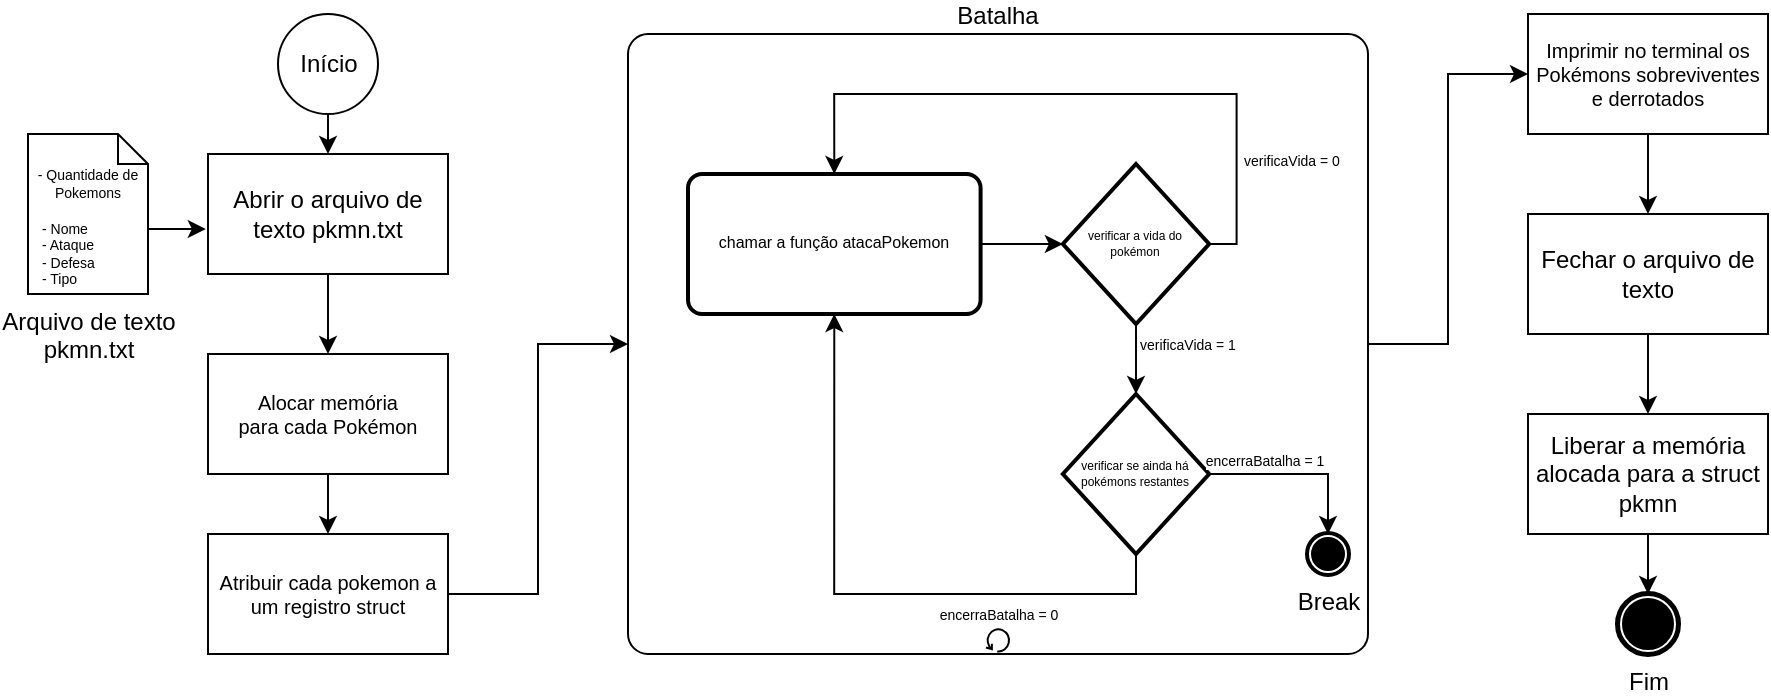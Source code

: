 <mxfile version="24.6.4" type="github">
  <diagram name="Page-1" id="c7488fd3-1785-93aa-aadb-54a6760d102a">
    <mxGraphModel dx="1956" dy="1797" grid="1" gridSize="10" guides="1" tooltips="1" connect="1" arrows="1" fold="1" page="1" pageScale="1" pageWidth="1100" pageHeight="850" background="none" math="0" shadow="0">
      <root>
        <mxCell id="0" />
        <mxCell id="1" parent="0" />
        <mxCell id="7IbEP6XDwnNeJwE3PP2S-37" style="edgeStyle=orthogonalEdgeStyle;rounded=0;orthogonalLoop=1;jettySize=auto;html=1;exitX=0.5;exitY=1;exitDx=0;exitDy=0;exitPerimeter=0;entryX=0.5;entryY=0;entryDx=0;entryDy=0;" edge="1" parent="1" source="7IbEP6XDwnNeJwE3PP2S-6" target="7IbEP6XDwnNeJwE3PP2S-34">
          <mxGeometry relative="1" as="geometry" />
        </mxCell>
        <mxCell id="7IbEP6XDwnNeJwE3PP2S-6" value="Início" style="points=[[0.145,0.145,0],[0.5,0,0],[0.855,0.145,0],[1,0.5,0],[0.855,0.855,0],[0.5,1,0],[0.145,0.855,0],[0,0.5,0]];shape=mxgraph.bpmn.event;html=1;verticalLabelPosition=middle;labelBackgroundColor=#ffffff;verticalAlign=middle;align=center;perimeter=ellipsePerimeter;outlineConnect=0;aspect=fixed;outline=standard;symbol=general;labelPosition=center;" vertex="1" parent="1">
          <mxGeometry x="145" y="-820" width="50" height="50" as="geometry" />
        </mxCell>
        <mxCell id="7IbEP6XDwnNeJwE3PP2S-17" value="Arquivo de texto&lt;div&gt;pkmn.txt&lt;/div&gt;" style="shape=mxgraph.bpmn.data;labelPosition=center;verticalLabelPosition=bottom;align=center;verticalAlign=top;size=15;html=1;" vertex="1" parent="1">
          <mxGeometry x="20" y="-760" width="60" height="80" as="geometry" />
        </mxCell>
        <mxCell id="7IbEP6XDwnNeJwE3PP2S-38" style="edgeStyle=orthogonalEdgeStyle;rounded=0;orthogonalLoop=1;jettySize=auto;html=1;exitX=0.5;exitY=1;exitDx=0;exitDy=0;entryX=0.5;entryY=0;entryDx=0;entryDy=0;" edge="1" parent="1" source="7IbEP6XDwnNeJwE3PP2S-20" target="7IbEP6XDwnNeJwE3PP2S-32">
          <mxGeometry relative="1" as="geometry" />
        </mxCell>
        <mxCell id="7IbEP6XDwnNeJwE3PP2S-20" value="Alocar memória&lt;div style=&quot;font-size: 10px;&quot;&gt;para cada Pokémon&lt;/div&gt;" style="whiteSpace=wrap;html=1;fontSize=10;" vertex="1" parent="1">
          <mxGeometry x="110" y="-650" width="120" height="60" as="geometry" />
        </mxCell>
        <mxCell id="7IbEP6XDwnNeJwE3PP2S-29" value="&lt;font style=&quot;font-size: 7px;&quot;&gt;- Quantidade de Pokemons&lt;/font&gt;" style="text;html=1;strokeColor=none;fillColor=none;align=center;verticalAlign=middle;whiteSpace=wrap;rounded=0;fontSize=7;" vertex="1" parent="1">
          <mxGeometry x="20" y="-750" width="60" height="30" as="geometry" />
        </mxCell>
        <mxCell id="7IbEP6XDwnNeJwE3PP2S-31" value="- Nome&lt;div style=&quot;font-size: 7px;&quot;&gt;- Ataque&lt;/div&gt;&lt;div style=&quot;font-size: 7px;&quot;&gt;- Defesa&lt;/div&gt;&lt;div style=&quot;font-size: 7px;&quot;&gt;- Tipo&lt;/div&gt;" style="text;html=1;strokeColor=none;fillColor=none;align=left;verticalAlign=middle;whiteSpace=wrap;rounded=0;fontSize=7;" vertex="1" parent="1">
          <mxGeometry x="25" y="-710" width="40" height="20" as="geometry" />
        </mxCell>
        <mxCell id="7IbEP6XDwnNeJwE3PP2S-32" value="Atribuir cada pokemon a um registro struct" style="whiteSpace=wrap;html=1;fontSize=10;" vertex="1" parent="1">
          <mxGeometry x="110" y="-560" width="120" height="60" as="geometry" />
        </mxCell>
        <mxCell id="7IbEP6XDwnNeJwE3PP2S-36" style="edgeStyle=orthogonalEdgeStyle;rounded=0;orthogonalLoop=1;jettySize=auto;html=1;exitX=0.5;exitY=1;exitDx=0;exitDy=0;entryX=0.5;entryY=0;entryDx=0;entryDy=0;" edge="1" parent="1" source="7IbEP6XDwnNeJwE3PP2S-34" target="7IbEP6XDwnNeJwE3PP2S-20">
          <mxGeometry relative="1" as="geometry" />
        </mxCell>
        <mxCell id="7IbEP6XDwnNeJwE3PP2S-34" value="Abrir o arquivo de texto pkmn.txt" style="whiteSpace=wrap;html=1;labelBackgroundColor=#ffffff;" vertex="1" parent="1">
          <mxGeometry x="110" y="-750" width="120" height="60" as="geometry" />
        </mxCell>
        <mxCell id="7IbEP6XDwnNeJwE3PP2S-42" style="edgeStyle=orthogonalEdgeStyle;rounded=0;orthogonalLoop=1;jettySize=auto;html=1;exitX=0;exitY=0;exitDx=60.0;exitDy=47.5;exitPerimeter=0;entryX=-0.009;entryY=0.63;entryDx=0;entryDy=0;entryPerimeter=0;" edge="1" parent="1" source="7IbEP6XDwnNeJwE3PP2S-17" target="7IbEP6XDwnNeJwE3PP2S-34">
          <mxGeometry relative="1" as="geometry" />
        </mxCell>
        <mxCell id="7IbEP6XDwnNeJwE3PP2S-106" value="" style="edgeStyle=orthogonalEdgeStyle;rounded=0;orthogonalLoop=1;jettySize=auto;html=1;" edge="1" parent="1" source="7IbEP6XDwnNeJwE3PP2S-82" target="7IbEP6XDwnNeJwE3PP2S-105">
          <mxGeometry relative="1" as="geometry" />
        </mxCell>
        <mxCell id="7IbEP6XDwnNeJwE3PP2S-82" value="Batalha" style="points=[[0.25,0,0],[0.5,0,0],[0.75,0,0],[1,0.25,0],[1,0.5,0],[1,0.75,0],[0.75,1,0],[0.5,1,0],[0.25,1,0],[0,0.75,0],[0,0.5,0],[0,0.25,0]];shape=mxgraph.bpmn.task;whiteSpace=wrap;rectStyle=rounded;size=10;html=1;container=1;expand=0;collapsible=0;taskMarker=abstract;isLoopStandard=1;labelPosition=center;verticalLabelPosition=top;align=center;verticalAlign=bottom;" vertex="1" parent="1">
          <mxGeometry x="320" y="-810" width="370" height="310" as="geometry" />
        </mxCell>
        <mxCell id="7IbEP6XDwnNeJwE3PP2S-97" style="edgeStyle=orthogonalEdgeStyle;rounded=0;orthogonalLoop=1;jettySize=auto;html=1;exitX=1;exitY=0.5;exitDx=0;exitDy=0;entryX=0;entryY=0.5;entryDx=0;entryDy=0;" edge="1" parent="7IbEP6XDwnNeJwE3PP2S-82" source="7IbEP6XDwnNeJwE3PP2S-98" target="7IbEP6XDwnNeJwE3PP2S-103">
          <mxGeometry relative="1" as="geometry" />
        </mxCell>
        <mxCell id="7IbEP6XDwnNeJwE3PP2S-98" value="&lt;font style=&quot;font-size: 8px;&quot;&gt;chamar a função atacaPokemon&lt;/font&gt;" style="rounded=1;whiteSpace=wrap;html=1;absoluteArcSize=1;arcSize=14;strokeWidth=2;labelPosition=center;verticalLabelPosition=middle;align=center;verticalAlign=middle;spacingTop=-5;fontStyle=0" vertex="1" parent="7IbEP6XDwnNeJwE3PP2S-82">
          <mxGeometry x="30.003" y="70" width="146.286" height="70" as="geometry" />
        </mxCell>
        <mxCell id="7IbEP6XDwnNeJwE3PP2S-99" style="edgeStyle=orthogonalEdgeStyle;rounded=0;orthogonalLoop=1;jettySize=auto;html=1;exitX=0.5;exitY=1;exitDx=0;exitDy=0;entryX=0.5;entryY=1;entryDx=0;entryDy=0;" edge="1" parent="7IbEP6XDwnNeJwE3PP2S-82" source="7IbEP6XDwnNeJwE3PP2S-100" target="7IbEP6XDwnNeJwE3PP2S-98">
          <mxGeometry relative="1" as="geometry" />
        </mxCell>
        <mxCell id="7IbEP6XDwnNeJwE3PP2S-115" value="encerraBatalha = 0" style="edgeLabel;html=1;align=center;verticalAlign=top;resizable=0;points=[];fontSize=7;labelPosition=center;verticalLabelPosition=bottom;" vertex="1" connectable="0" parent="7IbEP6XDwnNeJwE3PP2S-99">
          <mxGeometry x="-0.423" relative="1" as="geometry">
            <mxPoint as="offset" />
          </mxGeometry>
        </mxCell>
        <mxCell id="7IbEP6XDwnNeJwE3PP2S-100" value="&lt;span style=&quot;font-size: 6px;&quot;&gt;verificar se ainda há pokémons restantes&lt;/span&gt;" style="rhombus;whiteSpace=wrap;html=1;strokeWidth=2;spacingTop=0;fontSize=6;" vertex="1" parent="7IbEP6XDwnNeJwE3PP2S-82">
          <mxGeometry x="217.431" y="179.995" width="73.143" height="80" as="geometry" />
        </mxCell>
        <mxCell id="7IbEP6XDwnNeJwE3PP2S-101" style="edgeStyle=orthogonalEdgeStyle;rounded=0;orthogonalLoop=1;jettySize=auto;html=1;exitX=1;exitY=0.5;exitDx=0;exitDy=0;entryX=0.5;entryY=0;entryDx=0;entryDy=0;" edge="1" parent="7IbEP6XDwnNeJwE3PP2S-82" source="7IbEP6XDwnNeJwE3PP2S-103" target="7IbEP6XDwnNeJwE3PP2S-98">
          <mxGeometry relative="1" as="geometry">
            <Array as="points">
              <mxPoint x="304.289" y="105" />
              <mxPoint x="304.289" y="30" />
              <mxPoint x="103.146" y="30" />
            </Array>
          </mxGeometry>
        </mxCell>
        <mxCell id="7IbEP6XDwnNeJwE3PP2S-111" value="verificaVida = 0" style="edgeLabel;html=1;align=left;verticalAlign=middle;resizable=0;points=[];labelPosition=right;verticalLabelPosition=middle;fontSize=7;" vertex="1" connectable="0" parent="7IbEP6XDwnNeJwE3PP2S-101">
          <mxGeometry x="-0.669" y="-2" relative="1" as="geometry">
            <mxPoint as="offset" />
          </mxGeometry>
        </mxCell>
        <mxCell id="7IbEP6XDwnNeJwE3PP2S-102" style="edgeStyle=orthogonalEdgeStyle;rounded=0;orthogonalLoop=1;jettySize=auto;html=1;exitX=0.5;exitY=1;exitDx=0;exitDy=0;entryX=0.5;entryY=0;entryDx=0;entryDy=0;labelPosition=right;verticalLabelPosition=middle;align=left;verticalAlign=middle;" edge="1" parent="7IbEP6XDwnNeJwE3PP2S-82" source="7IbEP6XDwnNeJwE3PP2S-103" target="7IbEP6XDwnNeJwE3PP2S-100">
          <mxGeometry relative="1" as="geometry" />
        </mxCell>
        <mxCell id="7IbEP6XDwnNeJwE3PP2S-109" value="&lt;font style=&quot;font-size: 7px;&quot;&gt;verificaVida = 1&lt;/font&gt;" style="edgeLabel;html=1;align=left;verticalAlign=middle;resizable=0;points=[];labelPosition=right;verticalLabelPosition=middle;fontSize=7;" vertex="1" connectable="0" parent="7IbEP6XDwnNeJwE3PP2S-102">
          <mxGeometry x="-0.375" relative="1" as="geometry">
            <mxPoint as="offset" />
          </mxGeometry>
        </mxCell>
        <mxCell id="7IbEP6XDwnNeJwE3PP2S-103" value="&lt;span style=&quot;font-size: 6px;&quot;&gt;verificar a vida do pokémon&lt;/span&gt;" style="rhombus;whiteSpace=wrap;html=1;strokeWidth=2;spacingTop=0;fontSize=6;" vertex="1" parent="7IbEP6XDwnNeJwE3PP2S-82">
          <mxGeometry x="217.431" y="65.005" width="73.143" height="80" as="geometry" />
        </mxCell>
        <mxCell id="7IbEP6XDwnNeJwE3PP2S-107" value="Break" style="points=[[0.145,0.145,0],[0.5,0,0],[0.855,0.145,0],[1,0.5,0],[0.855,0.855,0],[0.5,1,0],[0.145,0.855,0],[0,0.5,0]];shape=mxgraph.bpmn.event;html=1;verticalLabelPosition=bottom;labelBackgroundColor=#ffffff;verticalAlign=top;align=center;perimeter=ellipsePerimeter;outlineConnect=0;aspect=fixed;outline=end;symbol=terminate;" vertex="1" parent="7IbEP6XDwnNeJwE3PP2S-82">
          <mxGeometry x="340" y="250" width="20" height="20" as="geometry" />
        </mxCell>
        <mxCell id="7IbEP6XDwnNeJwE3PP2S-113" style="edgeStyle=orthogonalEdgeStyle;rounded=0;orthogonalLoop=1;jettySize=auto;html=1;exitX=1;exitY=0.5;exitDx=0;exitDy=0;entryX=0.5;entryY=0;entryDx=0;entryDy=0;entryPerimeter=0;" edge="1" parent="7IbEP6XDwnNeJwE3PP2S-82" source="7IbEP6XDwnNeJwE3PP2S-100" target="7IbEP6XDwnNeJwE3PP2S-107">
          <mxGeometry relative="1" as="geometry" />
        </mxCell>
        <mxCell id="7IbEP6XDwnNeJwE3PP2S-114" value="encerraBatalha = 1" style="edgeLabel;html=1;align=center;verticalAlign=bottom;resizable=0;points=[];fontSize=7;labelPosition=center;verticalLabelPosition=top;" vertex="1" connectable="0" parent="7IbEP6XDwnNeJwE3PP2S-113">
          <mxGeometry x="-0.383" relative="1" as="geometry">
            <mxPoint as="offset" />
          </mxGeometry>
        </mxCell>
        <mxCell id="7IbEP6XDwnNeJwE3PP2S-104" style="edgeStyle=orthogonalEdgeStyle;rounded=0;orthogonalLoop=1;jettySize=auto;html=1;exitX=1;exitY=0.5;exitDx=0;exitDy=0;entryX=0;entryY=0.5;entryDx=0;entryDy=0;entryPerimeter=0;" edge="1" parent="1" source="7IbEP6XDwnNeJwE3PP2S-32" target="7IbEP6XDwnNeJwE3PP2S-82">
          <mxGeometry relative="1" as="geometry" />
        </mxCell>
        <mxCell id="7IbEP6XDwnNeJwE3PP2S-117" value="" style="edgeStyle=orthogonalEdgeStyle;rounded=0;orthogonalLoop=1;jettySize=auto;html=1;" edge="1" parent="1" source="7IbEP6XDwnNeJwE3PP2S-105" target="7IbEP6XDwnNeJwE3PP2S-116">
          <mxGeometry relative="1" as="geometry" />
        </mxCell>
        <mxCell id="7IbEP6XDwnNeJwE3PP2S-105" value="Imprimir no terminal os Pokémons sobreviventes e derrotados" style="whiteSpace=wrap;html=1;verticalAlign=middle;fontSize=10;" vertex="1" parent="1">
          <mxGeometry x="770" y="-820" width="120" height="60" as="geometry" />
        </mxCell>
        <mxCell id="7IbEP6XDwnNeJwE3PP2S-119" value="" style="edgeStyle=orthogonalEdgeStyle;rounded=0;orthogonalLoop=1;jettySize=auto;html=1;" edge="1" parent="1" source="7IbEP6XDwnNeJwE3PP2S-116" target="7IbEP6XDwnNeJwE3PP2S-118">
          <mxGeometry relative="1" as="geometry" />
        </mxCell>
        <mxCell id="7IbEP6XDwnNeJwE3PP2S-116" value="Fechar o arquivo de texto" style="whiteSpace=wrap;html=1;verticalAlign=middle;" vertex="1" parent="1">
          <mxGeometry x="770" y="-720" width="120" height="60" as="geometry" />
        </mxCell>
        <mxCell id="7IbEP6XDwnNeJwE3PP2S-118" value="Liberar a memória alocada para a struct pkmn" style="whiteSpace=wrap;html=1;" vertex="1" parent="1">
          <mxGeometry x="770" y="-620" width="120" height="60" as="geometry" />
        </mxCell>
        <mxCell id="7IbEP6XDwnNeJwE3PP2S-120" value="Fim" style="points=[[0.145,0.145,0],[0.5,0,0],[0.855,0.145,0],[1,0.5,0],[0.855,0.855,0],[0.5,1,0],[0.145,0.855,0],[0,0.5,0]];shape=mxgraph.bpmn.event;html=1;verticalLabelPosition=bottom;labelBackgroundColor=#ffffff;verticalAlign=top;align=center;perimeter=ellipsePerimeter;outlineConnect=0;aspect=fixed;outline=end;symbol=terminate;" vertex="1" parent="1">
          <mxGeometry x="815" y="-530" width="30" height="30" as="geometry" />
        </mxCell>
        <mxCell id="7IbEP6XDwnNeJwE3PP2S-121" style="edgeStyle=orthogonalEdgeStyle;rounded=0;orthogonalLoop=1;jettySize=auto;html=1;exitX=0.5;exitY=1;exitDx=0;exitDy=0;entryX=0.5;entryY=0;entryDx=0;entryDy=0;entryPerimeter=0;" edge="1" parent="1" source="7IbEP6XDwnNeJwE3PP2S-118" target="7IbEP6XDwnNeJwE3PP2S-120">
          <mxGeometry relative="1" as="geometry" />
        </mxCell>
      </root>
    </mxGraphModel>
  </diagram>
</mxfile>
